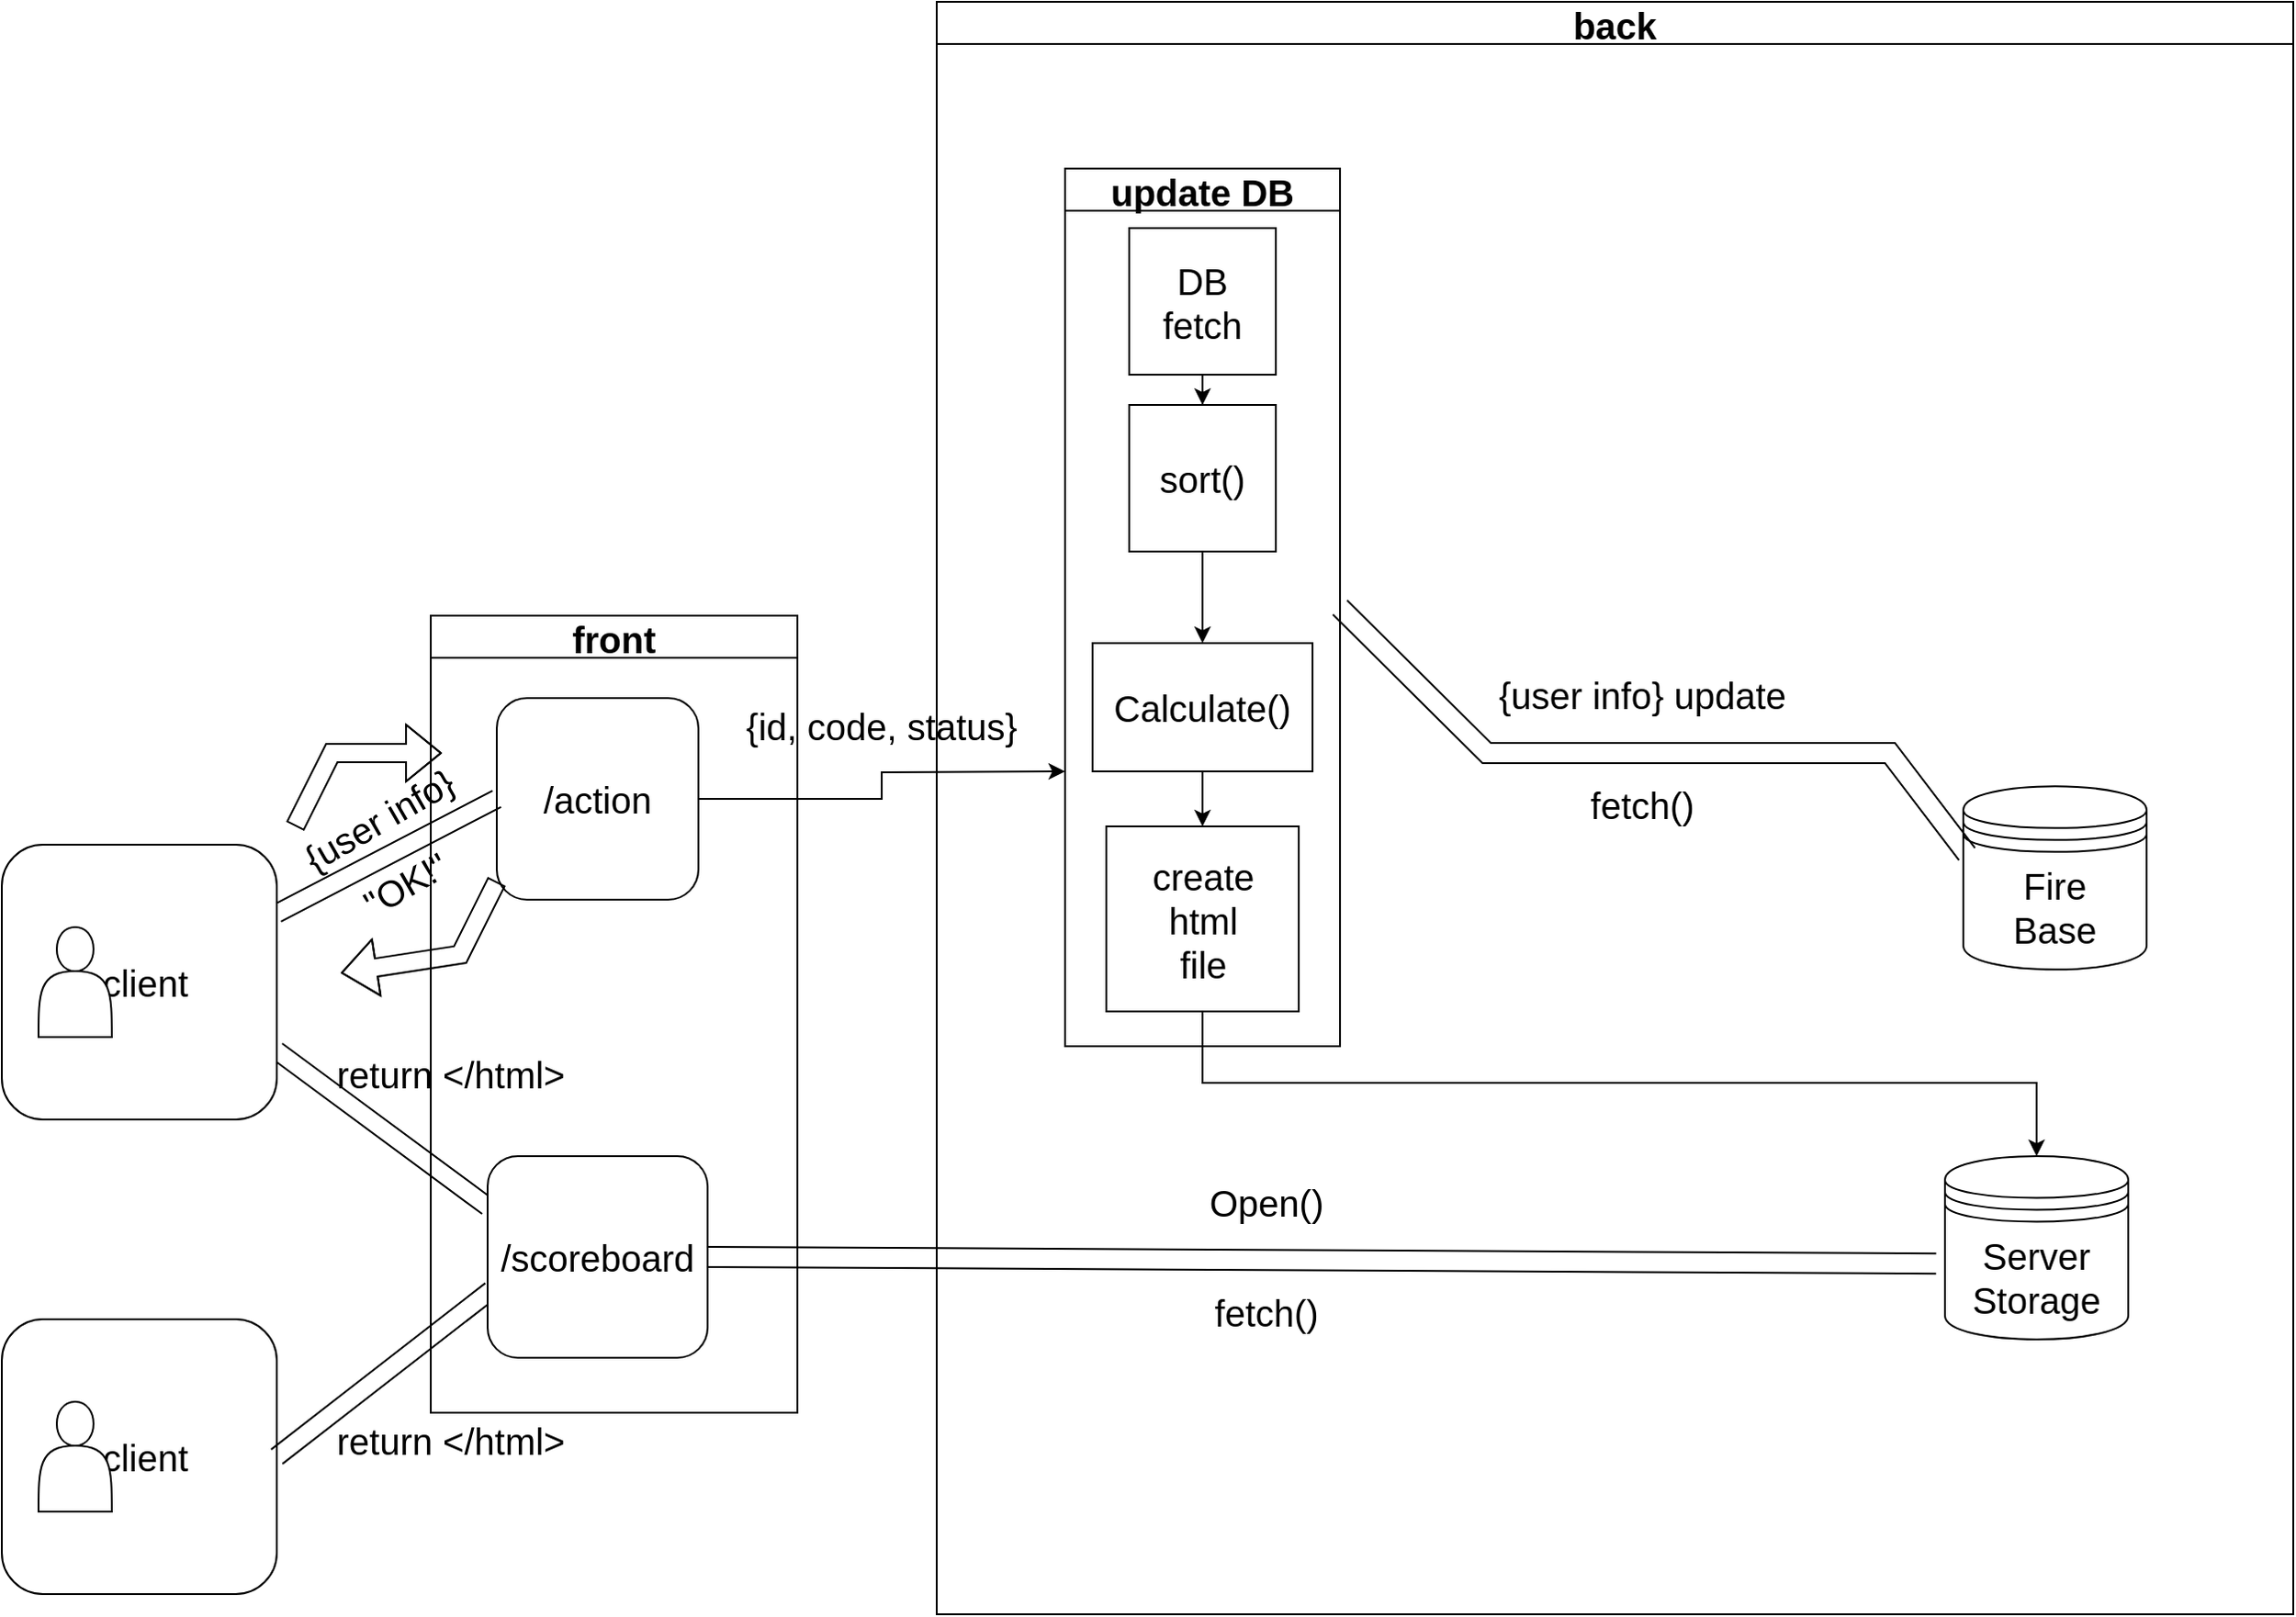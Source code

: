 <mxfile version="20.0.1" type="github">
  <diagram id="hLaInJG9-qHOR2pv9sTE" name="Page-1">
    <mxGraphModel dx="2370" dy="2556" grid="1" gridSize="10" guides="1" tooltips="1" connect="1" arrows="1" fold="1" page="1" pageScale="1" pageWidth="827" pageHeight="1169" math="0" shadow="0">
      <root>
        <mxCell id="0" />
        <mxCell id="1" parent="0" />
        <mxCell id="KTfaZPqxmfwgzUWXzRLm-62" style="edgeStyle=orthogonalEdgeStyle;rounded=0;orthogonalLoop=1;jettySize=auto;html=1;exitX=1;exitY=0.5;exitDx=0;exitDy=0;fontSize=20;" edge="1" parent="1" source="KTfaZPqxmfwgzUWXzRLm-5">
          <mxGeometry relative="1" as="geometry">
            <mxPoint x="620" y="210" as="targetPoint" />
          </mxGeometry>
        </mxCell>
        <mxCell id="KTfaZPqxmfwgzUWXzRLm-5" value="/action" style="rounded=1;whiteSpace=wrap;html=1;fontSize=20;" vertex="1" parent="1">
          <mxGeometry x="310" y="170" width="110" height="110" as="geometry" />
        </mxCell>
        <mxCell id="KTfaZPqxmfwgzUWXzRLm-7" value="" style="shape=link;html=1;rounded=0;fontSize=20;exitX=1;exitY=0.25;exitDx=0;exitDy=0;entryX=0;entryY=0.5;entryDx=0;entryDy=0;width=10;" edge="1" parent="1" source="KTfaZPqxmfwgzUWXzRLm-1" target="KTfaZPqxmfwgzUWXzRLm-5">
          <mxGeometry x="0.127" y="81" width="100" relative="1" as="geometry">
            <mxPoint x="200" y="340" as="sourcePoint" />
            <mxPoint x="440" y="353.333" as="targetPoint" />
            <mxPoint y="-1" as="offset" />
          </mxGeometry>
        </mxCell>
        <mxCell id="KTfaZPqxmfwgzUWXzRLm-8" value="{user info}" style="text;html=1;strokeColor=none;fillColor=none;align=center;verticalAlign=middle;whiteSpace=wrap;rounded=0;fontSize=20;rotation=-30;" vertex="1" parent="1">
          <mxGeometry x="190.66" y="220.95" width="109.28" height="30" as="geometry" />
        </mxCell>
        <mxCell id="KTfaZPqxmfwgzUWXzRLm-13" value="&quot;OK!&quot;" style="text;html=1;strokeColor=none;fillColor=none;align=center;verticalAlign=middle;whiteSpace=wrap;rounded=0;fontSize=20;rotation=-30;" vertex="1" parent="1">
          <mxGeometry x="230" y="256" width="60" height="30" as="geometry" />
        </mxCell>
        <mxCell id="KTfaZPqxmfwgzUWXzRLm-16" value="" style="shape=flexArrow;endArrow=classic;html=1;rounded=0;fontSize=20;exitX=0;exitY=0.909;exitDx=0;exitDy=0;exitPerimeter=0;" edge="1" parent="1" source="KTfaZPqxmfwgzUWXzRLm-5">
          <mxGeometry width="50" height="50" relative="1" as="geometry">
            <mxPoint x="295" y="270" as="sourcePoint" />
            <mxPoint x="225" y="320" as="targetPoint" />
            <Array as="points">
              <mxPoint x="290" y="310" />
            </Array>
          </mxGeometry>
        </mxCell>
        <mxCell id="KTfaZPqxmfwgzUWXzRLm-18" value="" style="shape=flexArrow;endArrow=classic;html=1;rounded=0;fontSize=20;" edge="1" parent="1">
          <mxGeometry width="50" height="50" relative="1" as="geometry">
            <mxPoint x="200" y="240" as="sourcePoint" />
            <mxPoint x="280" y="200" as="targetPoint" />
            <Array as="points">
              <mxPoint x="220" y="200" />
            </Array>
          </mxGeometry>
        </mxCell>
        <mxCell id="KTfaZPqxmfwgzUWXzRLm-27" value="" style="shape=link;html=1;rounded=0;fontSize=20;exitX=1;exitY=0.75;exitDx=0;exitDy=0;width=10;entryX=0;entryY=0.25;entryDx=0;entryDy=0;" edge="1" parent="1" source="KTfaZPqxmfwgzUWXzRLm-1" target="KTfaZPqxmfwgzUWXzRLm-26">
          <mxGeometry x="0.127" y="81" width="100" relative="1" as="geometry">
            <mxPoint x="200" y="297.5" as="sourcePoint" />
            <mxPoint x="320" y="410" as="targetPoint" />
            <mxPoint y="-1" as="offset" />
          </mxGeometry>
        </mxCell>
        <mxCell id="KTfaZPqxmfwgzUWXzRLm-31" value="" style="group" vertex="1" connectable="0" parent="1">
          <mxGeometry x="40" y="250" width="150" height="150" as="geometry" />
        </mxCell>
        <mxCell id="KTfaZPqxmfwgzUWXzRLm-1" value="&lt;span style=&quot;white-space: pre;&quot;&gt;	&lt;/span&gt;&lt;span style=&quot;white-space: pre;&quot;&gt;	&lt;/span&gt;&lt;font style=&quot;font-size: 20px;&quot;&gt;client&lt;/font&gt;" style="rounded=1;whiteSpace=wrap;html=1;" vertex="1" parent="KTfaZPqxmfwgzUWXzRLm-31">
          <mxGeometry width="150" height="150" as="geometry" />
        </mxCell>
        <mxCell id="KTfaZPqxmfwgzUWXzRLm-2" value="" style="shape=actor;whiteSpace=wrap;html=1;" vertex="1" parent="KTfaZPqxmfwgzUWXzRLm-31">
          <mxGeometry x="20" y="45" width="40" height="60" as="geometry" />
        </mxCell>
        <mxCell id="KTfaZPqxmfwgzUWXzRLm-32" value="" style="group" vertex="1" connectable="0" parent="1">
          <mxGeometry x="40" y="509" width="150" height="150" as="geometry" />
        </mxCell>
        <mxCell id="KTfaZPqxmfwgzUWXzRLm-33" value="&lt;span style=&quot;white-space: pre;&quot;&gt;	&lt;/span&gt;&lt;span style=&quot;white-space: pre;&quot;&gt;	&lt;/span&gt;&lt;font style=&quot;font-size: 20px;&quot;&gt;client&lt;/font&gt;" style="rounded=1;whiteSpace=wrap;html=1;" vertex="1" parent="KTfaZPqxmfwgzUWXzRLm-32">
          <mxGeometry width="150" height="150" as="geometry" />
        </mxCell>
        <mxCell id="KTfaZPqxmfwgzUWXzRLm-34" value="" style="shape=actor;whiteSpace=wrap;html=1;" vertex="1" parent="KTfaZPqxmfwgzUWXzRLm-32">
          <mxGeometry x="20" y="45" width="40" height="60" as="geometry" />
        </mxCell>
        <mxCell id="KTfaZPqxmfwgzUWXzRLm-35" value="" style="shape=link;html=1;rounded=0;fontSize=20;exitX=1;exitY=0.5;exitDx=0;exitDy=0;width=10;entryX=0.015;entryY=0.666;entryDx=0;entryDy=0;entryPerimeter=0;" edge="1" parent="1" source="KTfaZPqxmfwgzUWXzRLm-33" target="KTfaZPqxmfwgzUWXzRLm-26">
          <mxGeometry x="0.127" y="81" width="100" relative="1" as="geometry">
            <mxPoint x="200.0" y="372.5" as="sourcePoint" />
            <mxPoint x="300" y="480" as="targetPoint" />
            <mxPoint y="-1" as="offset" />
          </mxGeometry>
        </mxCell>
        <mxCell id="KTfaZPqxmfwgzUWXzRLm-41" value="front" style="swimlane;fontSize=20;" vertex="1" parent="1">
          <mxGeometry x="274" y="125" width="200" height="435" as="geometry" />
        </mxCell>
        <mxCell id="KTfaZPqxmfwgzUWXzRLm-26" value="/scoreboard" style="rounded=1;whiteSpace=wrap;html=1;fontSize=20;" vertex="1" parent="KTfaZPqxmfwgzUWXzRLm-41">
          <mxGeometry x="31" y="295" width="120" height="110" as="geometry" />
        </mxCell>
        <mxCell id="KTfaZPqxmfwgzUWXzRLm-63" value="return &amp;lt;/html&amp;gt;" style="text;html=1;strokeColor=none;fillColor=none;align=center;verticalAlign=middle;whiteSpace=wrap;rounded=0;fontSize=20;" vertex="1" parent="KTfaZPqxmfwgzUWXzRLm-41">
          <mxGeometry x="-64" y="235" width="150" height="30" as="geometry" />
        </mxCell>
        <mxCell id="KTfaZPqxmfwgzUWXzRLm-55" value="" style="group" vertex="1" connectable="0" parent="1">
          <mxGeometry x="930.005" y="130.0" width="280.005" height="242.16" as="geometry" />
        </mxCell>
        <mxCell id="KTfaZPqxmfwgzUWXzRLm-52" value="" style="group" vertex="1" connectable="0" parent="KTfaZPqxmfwgzUWXzRLm-55">
          <mxGeometry width="280.005" height="242.16" as="geometry" />
        </mxCell>
        <mxCell id="KTfaZPqxmfwgzUWXzRLm-3" value="Fire&lt;br&gt;Base" style="shape=datastore;whiteSpace=wrap;html=1;fontSize=20;" vertex="1" parent="KTfaZPqxmfwgzUWXzRLm-52">
          <mxGeometry x="180.005" y="88.16" width="100" height="100" as="geometry" />
        </mxCell>
        <mxCell id="KTfaZPqxmfwgzUWXzRLm-22" value="fetch()" style="text;html=1;strokeColor=none;fillColor=none;align=center;verticalAlign=middle;whiteSpace=wrap;rounded=0;fontSize=20;rotation=0;" vertex="1" parent="KTfaZPqxmfwgzUWXzRLm-52">
          <mxGeometry x="-25.025" y="83.16" width="60" height="30" as="geometry" />
        </mxCell>
        <mxCell id="KTfaZPqxmfwgzUWXzRLm-25" value="{user info} update" style="text;html=1;strokeColor=none;fillColor=none;align=center;verticalAlign=middle;whiteSpace=wrap;rounded=0;fontSize=20;rotation=0;" vertex="1" parent="KTfaZPqxmfwgzUWXzRLm-52">
          <mxGeometry x="-80.005" y="23.16" width="169.96" height="30" as="geometry" />
        </mxCell>
        <mxCell id="KTfaZPqxmfwgzUWXzRLm-57" value="return &amp;lt;/html&amp;gt;" style="text;html=1;strokeColor=none;fillColor=none;align=center;verticalAlign=middle;whiteSpace=wrap;rounded=0;fontSize=20;" vertex="1" parent="1">
          <mxGeometry x="210" y="560" width="150" height="30" as="geometry" />
        </mxCell>
        <mxCell id="KTfaZPqxmfwgzUWXzRLm-58" value="{id, code, status}" style="text;html=1;strokeColor=none;fillColor=none;align=center;verticalAlign=middle;whiteSpace=wrap;rounded=0;fontSize=20;" vertex="1" parent="1">
          <mxGeometry x="430" y="170" width="180" height="30" as="geometry" />
        </mxCell>
        <mxCell id="KTfaZPqxmfwgzUWXzRLm-4" value="" style="shape=link;html=1;rounded=0;fontSize=20;width=11;exitX=1;exitY=0.5;exitDx=0;exitDy=0;entryX=-0.048;entryY=0.586;entryDx=0;entryDy=0;entryPerimeter=0;" edge="1" parent="1" source="KTfaZPqxmfwgzUWXzRLm-26" target="KTfaZPqxmfwgzUWXzRLm-64">
          <mxGeometry width="100" relative="1" as="geometry">
            <mxPoint x="1020.01" y="379" as="sourcePoint" />
            <mxPoint x="960" y="475" as="targetPoint" />
          </mxGeometry>
        </mxCell>
        <mxCell id="KTfaZPqxmfwgzUWXzRLm-64" value="Server&lt;br&gt;Storage" style="shape=datastore;whiteSpace=wrap;html=1;fontSize=20;" vertex="1" parent="1">
          <mxGeometry x="1100" y="420" width="100" height="100" as="geometry" />
        </mxCell>
        <mxCell id="KTfaZPqxmfwgzUWXzRLm-67" style="edgeStyle=orthogonalEdgeStyle;rounded=0;orthogonalLoop=1;jettySize=auto;html=1;entryX=0.5;entryY=0;entryDx=0;entryDy=0;fontSize=20;" edge="1" parent="1" source="KTfaZPqxmfwgzUWXzRLm-49" target="KTfaZPqxmfwgzUWXzRLm-64">
          <mxGeometry relative="1" as="geometry">
            <Array as="points">
              <mxPoint x="695" y="380" />
              <mxPoint x="1150" y="380" />
            </Array>
          </mxGeometry>
        </mxCell>
        <mxCell id="KTfaZPqxmfwgzUWXzRLm-68" value="Open()" style="text;html=1;strokeColor=none;fillColor=none;align=center;verticalAlign=middle;whiteSpace=wrap;rounded=0;fontSize=20;" vertex="1" parent="1">
          <mxGeometry x="700" y="430" width="60" height="30" as="geometry" />
        </mxCell>
        <mxCell id="KTfaZPqxmfwgzUWXzRLm-70" value="fetch()" style="text;html=1;strokeColor=none;fillColor=none;align=center;verticalAlign=middle;whiteSpace=wrap;rounded=0;fontSize=20;" vertex="1" parent="1">
          <mxGeometry x="700" y="490" width="60" height="30" as="geometry" />
        </mxCell>
        <mxCell id="KTfaZPqxmfwgzUWXzRLm-74" value="back" style="swimlane;fontSize=20;" vertex="1" parent="1">
          <mxGeometry x="550" y="-210" width="740" height="880" as="geometry" />
        </mxCell>
        <mxCell id="KTfaZPqxmfwgzUWXzRLm-44" value="update DB" style="swimlane;fontSize=20;startSize=23;" vertex="1" parent="KTfaZPqxmfwgzUWXzRLm-74">
          <mxGeometry x="70" y="91" width="150" height="479" as="geometry" />
        </mxCell>
        <mxCell id="KTfaZPqxmfwgzUWXzRLm-48" value="" style="edgeStyle=orthogonalEdgeStyle;rounded=0;orthogonalLoop=1;jettySize=auto;html=1;fontSize=20;" edge="1" parent="KTfaZPqxmfwgzUWXzRLm-44" source="KTfaZPqxmfwgzUWXzRLm-45" target="KTfaZPqxmfwgzUWXzRLm-47">
          <mxGeometry relative="1" as="geometry" />
        </mxCell>
        <mxCell id="KTfaZPqxmfwgzUWXzRLm-45" value="DB&lt;br&gt;fetch" style="whiteSpace=wrap;html=1;aspect=fixed;fontSize=20;" vertex="1" parent="KTfaZPqxmfwgzUWXzRLm-44">
          <mxGeometry x="35" y="32.5" width="80" height="80" as="geometry" />
        </mxCell>
        <mxCell id="KTfaZPqxmfwgzUWXzRLm-78" value="" style="edgeStyle=orthogonalEdgeStyle;rounded=0;orthogonalLoop=1;jettySize=auto;html=1;fontSize=20;" edge="1" parent="KTfaZPqxmfwgzUWXzRLm-44" source="KTfaZPqxmfwgzUWXzRLm-47" target="KTfaZPqxmfwgzUWXzRLm-77">
          <mxGeometry relative="1" as="geometry" />
        </mxCell>
        <mxCell id="KTfaZPqxmfwgzUWXzRLm-47" value="sort()" style="whiteSpace=wrap;html=1;aspect=fixed;fontSize=20;" vertex="1" parent="KTfaZPqxmfwgzUWXzRLm-44">
          <mxGeometry x="35" y="129" width="80" height="80" as="geometry" />
        </mxCell>
        <mxCell id="KTfaZPqxmfwgzUWXzRLm-49" value="create&lt;br&gt;html&lt;br&gt;file" style="whiteSpace=wrap;html=1;fontSize=20;" vertex="1" parent="KTfaZPqxmfwgzUWXzRLm-44">
          <mxGeometry x="22.5" y="359" width="105" height="101" as="geometry" />
        </mxCell>
        <mxCell id="KTfaZPqxmfwgzUWXzRLm-79" value="" style="edgeStyle=orthogonalEdgeStyle;rounded=0;orthogonalLoop=1;jettySize=auto;html=1;fontSize=20;" edge="1" parent="KTfaZPqxmfwgzUWXzRLm-44" source="KTfaZPqxmfwgzUWXzRLm-77" target="KTfaZPqxmfwgzUWXzRLm-49">
          <mxGeometry relative="1" as="geometry" />
        </mxCell>
        <mxCell id="KTfaZPqxmfwgzUWXzRLm-77" value="Calculate()" style="whiteSpace=wrap;html=1;fontSize=20;" vertex="1" parent="KTfaZPqxmfwgzUWXzRLm-44">
          <mxGeometry x="15" y="259" width="120" height="70" as="geometry" />
        </mxCell>
        <mxCell id="KTfaZPqxmfwgzUWXzRLm-28" value="" style="shape=link;html=1;rounded=0;fontSize=20;width=11;entryX=0.02;entryY=0.37;entryDx=0;entryDy=0;entryPerimeter=0;exitX=1;exitY=0.5;exitDx=0;exitDy=0;" edge="1" parent="1" source="KTfaZPqxmfwgzUWXzRLm-44" target="KTfaZPqxmfwgzUWXzRLm-3">
          <mxGeometry width="100" relative="1" as="geometry">
            <mxPoint x="870.01" y="252.16" as="sourcePoint" />
            <mxPoint x="1040.01" y="327.604" as="targetPoint" />
            <Array as="points">
              <mxPoint x="850" y="200" />
              <mxPoint x="1070" y="200" />
            </Array>
          </mxGeometry>
        </mxCell>
      </root>
    </mxGraphModel>
  </diagram>
</mxfile>
